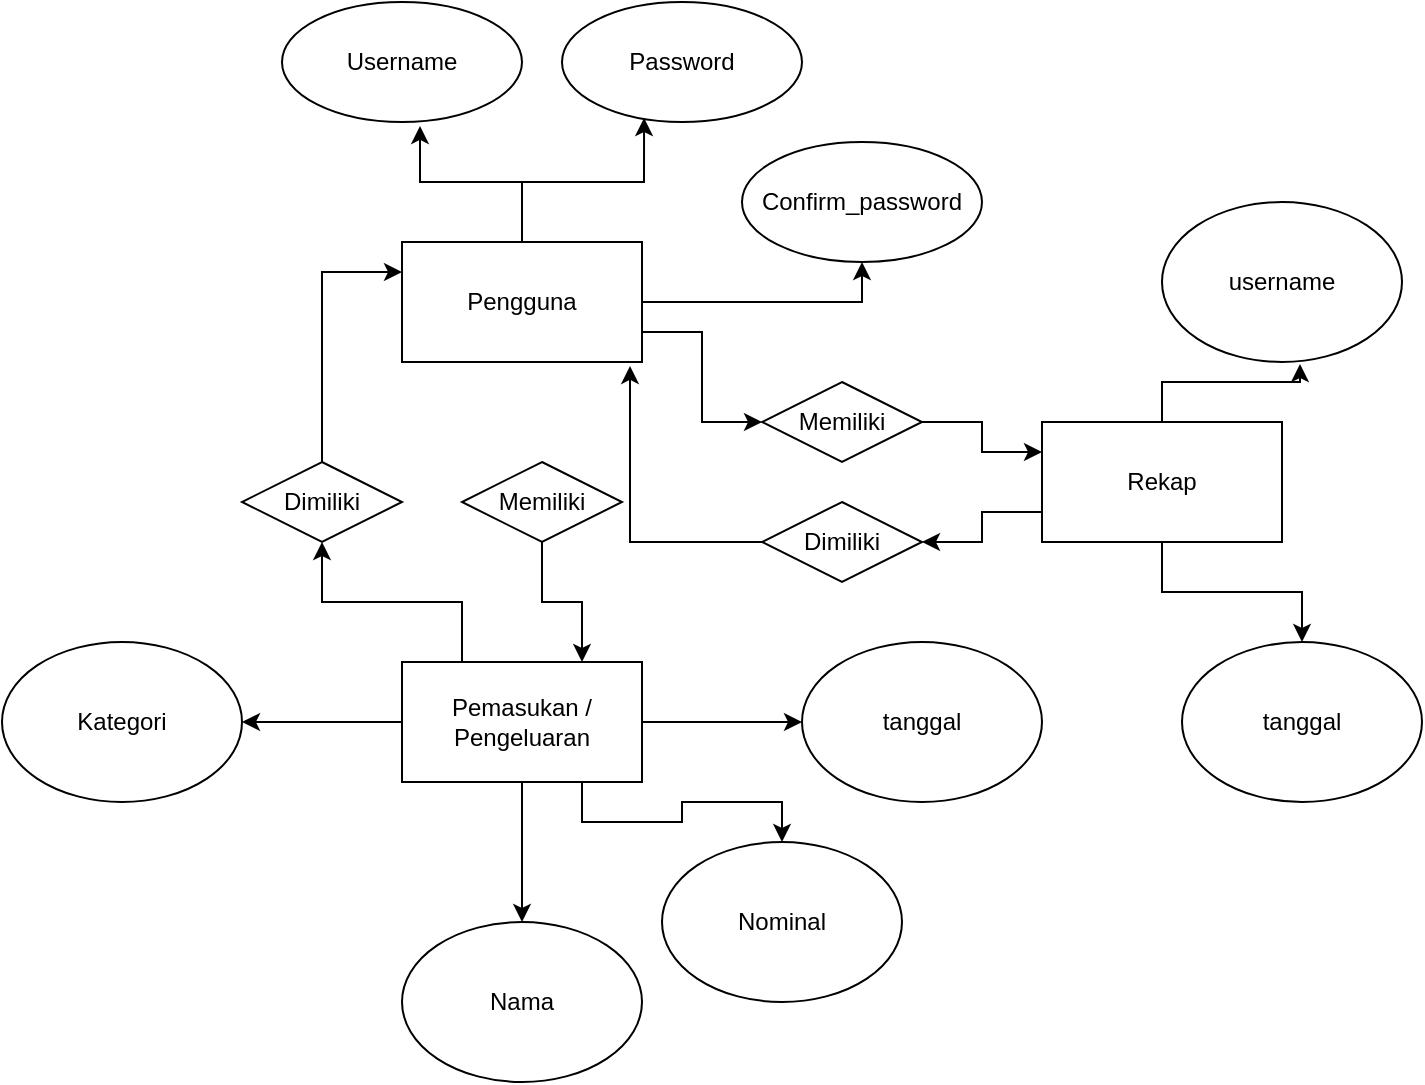 <mxfile version="14.2.7" type="device"><diagram id="Ae1kIcQ8XfbuMUvD-KXO" name="Page-1"><mxGraphModel dx="868" dy="492" grid="1" gridSize="10" guides="1" tooltips="1" connect="1" arrows="1" fold="1" page="1" pageScale="1" pageWidth="850" pageHeight="1100" math="0" shadow="0"><root><mxCell id="0"/><mxCell id="1" parent="0"/><mxCell id="GbdM8IA2J6ZrflCFDiv8-8" style="edgeStyle=orthogonalEdgeStyle;rounded=0;orthogonalLoop=1;jettySize=auto;html=1;exitX=0.5;exitY=0;exitDx=0;exitDy=0;entryX=0.575;entryY=1.033;entryDx=0;entryDy=0;entryPerimeter=0;" edge="1" parent="1" source="GbdM8IA2J6ZrflCFDiv8-3" target="GbdM8IA2J6ZrflCFDiv8-4"><mxGeometry relative="1" as="geometry"/></mxCell><mxCell id="GbdM8IA2J6ZrflCFDiv8-10" style="edgeStyle=orthogonalEdgeStyle;rounded=0;orthogonalLoop=1;jettySize=auto;html=1;exitX=0.5;exitY=0;exitDx=0;exitDy=0;entryX=0.342;entryY=0.967;entryDx=0;entryDy=0;entryPerimeter=0;" edge="1" parent="1" source="GbdM8IA2J6ZrflCFDiv8-3" target="GbdM8IA2J6ZrflCFDiv8-5"><mxGeometry relative="1" as="geometry"/></mxCell><mxCell id="GbdM8IA2J6ZrflCFDiv8-11" style="edgeStyle=orthogonalEdgeStyle;rounded=0;orthogonalLoop=1;jettySize=auto;html=1;exitX=1;exitY=0.5;exitDx=0;exitDy=0;entryX=0.5;entryY=1;entryDx=0;entryDy=0;" edge="1" parent="1" source="GbdM8IA2J6ZrflCFDiv8-3" target="GbdM8IA2J6ZrflCFDiv8-6"><mxGeometry relative="1" as="geometry"/></mxCell><mxCell id="GbdM8IA2J6ZrflCFDiv8-30" style="edgeStyle=orthogonalEdgeStyle;rounded=0;orthogonalLoop=1;jettySize=auto;html=1;exitX=1;exitY=0.75;exitDx=0;exitDy=0;entryX=0;entryY=0.5;entryDx=0;entryDy=0;" edge="1" parent="1" source="GbdM8IA2J6ZrflCFDiv8-3" target="GbdM8IA2J6ZrflCFDiv8-29"><mxGeometry relative="1" as="geometry"/></mxCell><mxCell id="GbdM8IA2J6ZrflCFDiv8-3" value="Pengguna" style="rounded=0;whiteSpace=wrap;html=1;" vertex="1" parent="1"><mxGeometry x="320" y="230" width="120" height="60" as="geometry"/></mxCell><mxCell id="GbdM8IA2J6ZrflCFDiv8-4" value="Username" style="ellipse;whiteSpace=wrap;html=1;" vertex="1" parent="1"><mxGeometry x="260" y="110" width="120" height="60" as="geometry"/></mxCell><mxCell id="GbdM8IA2J6ZrflCFDiv8-5" value="Password" style="ellipse;whiteSpace=wrap;html=1;" vertex="1" parent="1"><mxGeometry x="400" y="110" width="120" height="60" as="geometry"/></mxCell><mxCell id="GbdM8IA2J6ZrflCFDiv8-6" value="Confirm_password" style="ellipse;whiteSpace=wrap;html=1;" vertex="1" parent="1"><mxGeometry x="490" y="180" width="120" height="60" as="geometry"/></mxCell><mxCell id="GbdM8IA2J6ZrflCFDiv8-15" value="" style="edgeStyle=orthogonalEdgeStyle;rounded=0;orthogonalLoop=1;jettySize=auto;html=1;" edge="1" parent="1" source="GbdM8IA2J6ZrflCFDiv8-12" target="GbdM8IA2J6ZrflCFDiv8-14"><mxGeometry relative="1" as="geometry"/></mxCell><mxCell id="GbdM8IA2J6ZrflCFDiv8-17" value="" style="edgeStyle=orthogonalEdgeStyle;rounded=0;orthogonalLoop=1;jettySize=auto;html=1;" edge="1" parent="1" source="GbdM8IA2J6ZrflCFDiv8-12" target="GbdM8IA2J6ZrflCFDiv8-16"><mxGeometry relative="1" as="geometry"/></mxCell><mxCell id="GbdM8IA2J6ZrflCFDiv8-19" style="edgeStyle=orthogonalEdgeStyle;rounded=0;orthogonalLoop=1;jettySize=auto;html=1;exitX=0.75;exitY=1;exitDx=0;exitDy=0;" edge="1" parent="1" source="GbdM8IA2J6ZrflCFDiv8-12" target="GbdM8IA2J6ZrflCFDiv8-18"><mxGeometry relative="1" as="geometry"/></mxCell><mxCell id="GbdM8IA2J6ZrflCFDiv8-21" value="" style="edgeStyle=orthogonalEdgeStyle;rounded=0;orthogonalLoop=1;jettySize=auto;html=1;" edge="1" parent="1" source="GbdM8IA2J6ZrflCFDiv8-12" target="GbdM8IA2J6ZrflCFDiv8-20"><mxGeometry relative="1" as="geometry"/></mxCell><mxCell id="GbdM8IA2J6ZrflCFDiv8-26" style="edgeStyle=orthogonalEdgeStyle;rounded=0;orthogonalLoop=1;jettySize=auto;html=1;exitX=0.25;exitY=0;exitDx=0;exitDy=0;entryX=0.5;entryY=1;entryDx=0;entryDy=0;" edge="1" parent="1" source="GbdM8IA2J6ZrflCFDiv8-12" target="GbdM8IA2J6ZrflCFDiv8-25"><mxGeometry relative="1" as="geometry"/></mxCell><mxCell id="GbdM8IA2J6ZrflCFDiv8-12" value="Pemasukan / Pengeluaran" style="rounded=0;whiteSpace=wrap;html=1;" vertex="1" parent="1"><mxGeometry x="320" y="440" width="120" height="60" as="geometry"/></mxCell><mxCell id="GbdM8IA2J6ZrflCFDiv8-14" value="tanggal" style="ellipse;whiteSpace=wrap;html=1;rounded=0;" vertex="1" parent="1"><mxGeometry x="520" y="430" width="120" height="80" as="geometry"/></mxCell><mxCell id="GbdM8IA2J6ZrflCFDiv8-16" value="Nama" style="ellipse;whiteSpace=wrap;html=1;rounded=0;" vertex="1" parent="1"><mxGeometry x="320" y="570" width="120" height="80" as="geometry"/></mxCell><mxCell id="GbdM8IA2J6ZrflCFDiv8-18" value="Nominal" style="ellipse;whiteSpace=wrap;html=1;" vertex="1" parent="1"><mxGeometry x="450" y="530" width="120" height="80" as="geometry"/></mxCell><mxCell id="GbdM8IA2J6ZrflCFDiv8-20" value="Kategori" style="ellipse;whiteSpace=wrap;html=1;rounded=0;" vertex="1" parent="1"><mxGeometry x="120" y="430" width="120" height="80" as="geometry"/></mxCell><mxCell id="GbdM8IA2J6ZrflCFDiv8-23" style="edgeStyle=orthogonalEdgeStyle;rounded=0;orthogonalLoop=1;jettySize=auto;html=1;exitX=0.5;exitY=1;exitDx=0;exitDy=0;entryX=0.75;entryY=0;entryDx=0;entryDy=0;" edge="1" parent="1" source="GbdM8IA2J6ZrflCFDiv8-22" target="GbdM8IA2J6ZrflCFDiv8-12"><mxGeometry relative="1" as="geometry"/></mxCell><mxCell id="GbdM8IA2J6ZrflCFDiv8-22" value="Memiliki" style="rhombus;whiteSpace=wrap;html=1;" vertex="1" parent="1"><mxGeometry x="350" y="340" width="80" height="40" as="geometry"/></mxCell><mxCell id="GbdM8IA2J6ZrflCFDiv8-36" style="edgeStyle=orthogonalEdgeStyle;rounded=0;orthogonalLoop=1;jettySize=auto;html=1;exitX=0.5;exitY=0;exitDx=0;exitDy=0;entryX=0;entryY=0.25;entryDx=0;entryDy=0;" edge="1" parent="1" source="GbdM8IA2J6ZrflCFDiv8-25" target="GbdM8IA2J6ZrflCFDiv8-3"><mxGeometry relative="1" as="geometry"/></mxCell><mxCell id="GbdM8IA2J6ZrflCFDiv8-25" value="Dimiliki" style="rhombus;whiteSpace=wrap;html=1;" vertex="1" parent="1"><mxGeometry x="240" y="340" width="80" height="40" as="geometry"/></mxCell><mxCell id="GbdM8IA2J6ZrflCFDiv8-33" style="edgeStyle=orthogonalEdgeStyle;rounded=0;orthogonalLoop=1;jettySize=auto;html=1;exitX=0;exitY=0.75;exitDx=0;exitDy=0;entryX=1;entryY=0.5;entryDx=0;entryDy=0;" edge="1" parent="1" source="GbdM8IA2J6ZrflCFDiv8-28" target="GbdM8IA2J6ZrflCFDiv8-32"><mxGeometry relative="1" as="geometry"/></mxCell><mxCell id="GbdM8IA2J6ZrflCFDiv8-40" style="edgeStyle=orthogonalEdgeStyle;rounded=0;orthogonalLoop=1;jettySize=auto;html=1;exitX=0.5;exitY=0;exitDx=0;exitDy=0;entryX=0.575;entryY=1.013;entryDx=0;entryDy=0;entryPerimeter=0;" edge="1" parent="1" source="GbdM8IA2J6ZrflCFDiv8-28" target="GbdM8IA2J6ZrflCFDiv8-38"><mxGeometry relative="1" as="geometry"/></mxCell><mxCell id="GbdM8IA2J6ZrflCFDiv8-42" style="edgeStyle=orthogonalEdgeStyle;rounded=0;orthogonalLoop=1;jettySize=auto;html=1;exitX=0.5;exitY=1;exitDx=0;exitDy=0;entryX=0.5;entryY=0;entryDx=0;entryDy=0;" edge="1" parent="1" source="GbdM8IA2J6ZrflCFDiv8-28" target="GbdM8IA2J6ZrflCFDiv8-39"><mxGeometry relative="1" as="geometry"/></mxCell><mxCell id="GbdM8IA2J6ZrflCFDiv8-28" value="Rekap" style="rounded=0;whiteSpace=wrap;html=1;" vertex="1" parent="1"><mxGeometry x="640" y="320" width="120" height="60" as="geometry"/></mxCell><mxCell id="GbdM8IA2J6ZrflCFDiv8-31" style="edgeStyle=orthogonalEdgeStyle;rounded=0;orthogonalLoop=1;jettySize=auto;html=1;exitX=1;exitY=0.5;exitDx=0;exitDy=0;entryX=0;entryY=0.25;entryDx=0;entryDy=0;" edge="1" parent="1" source="GbdM8IA2J6ZrflCFDiv8-29" target="GbdM8IA2J6ZrflCFDiv8-28"><mxGeometry relative="1" as="geometry"/></mxCell><mxCell id="GbdM8IA2J6ZrflCFDiv8-29" value="Memiliki" style="rhombus;whiteSpace=wrap;html=1;" vertex="1" parent="1"><mxGeometry x="500" y="300" width="80" height="40" as="geometry"/></mxCell><mxCell id="GbdM8IA2J6ZrflCFDiv8-34" style="edgeStyle=orthogonalEdgeStyle;rounded=0;orthogonalLoop=1;jettySize=auto;html=1;exitX=0;exitY=0.5;exitDx=0;exitDy=0;entryX=0.95;entryY=1.033;entryDx=0;entryDy=0;entryPerimeter=0;" edge="1" parent="1" source="GbdM8IA2J6ZrflCFDiv8-32" target="GbdM8IA2J6ZrflCFDiv8-3"><mxGeometry relative="1" as="geometry"/></mxCell><mxCell id="GbdM8IA2J6ZrflCFDiv8-32" value="Dimiliki" style="rhombus;whiteSpace=wrap;html=1;" vertex="1" parent="1"><mxGeometry x="500" y="360" width="80" height="40" as="geometry"/></mxCell><mxCell id="GbdM8IA2J6ZrflCFDiv8-38" value="username" style="ellipse;whiteSpace=wrap;html=1;rounded=0;" vertex="1" parent="1"><mxGeometry x="700" y="210" width="120" height="80" as="geometry"/></mxCell><mxCell id="GbdM8IA2J6ZrflCFDiv8-39" value="tanggal" style="ellipse;whiteSpace=wrap;html=1;rounded=0;" vertex="1" parent="1"><mxGeometry x="710" y="430" width="120" height="80" as="geometry"/></mxCell></root></mxGraphModel></diagram></mxfile>